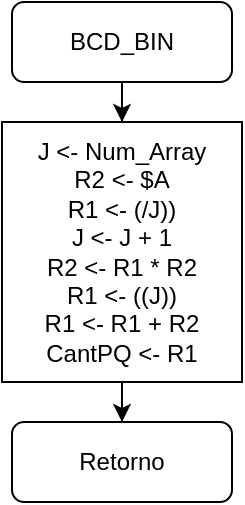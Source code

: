 <mxfile version="14.3.0" type="github"><diagram id="eLppIlWBFLA2jwFu6Uu6" name="Page-1"><mxGraphModel dx="464" dy="797" grid="1" gridSize="10" guides="1" tooltips="1" connect="1" arrows="1" fold="1" page="1" pageScale="1" pageWidth="850" pageHeight="1100" math="0" shadow="0"><root><mxCell id="0"/><mxCell id="1" parent="0"/><mxCell id="K_yLEsaktN75nqujSmzN-4" value="" style="edgeStyle=orthogonalEdgeStyle;rounded=0;orthogonalLoop=1;jettySize=auto;html=1;" edge="1" parent="1" source="K_yLEsaktN75nqujSmzN-1" target="K_yLEsaktN75nqujSmzN-2"><mxGeometry relative="1" as="geometry"/></mxCell><mxCell id="K_yLEsaktN75nqujSmzN-1" value="BCD_BIN" style="rounded=1;whiteSpace=wrap;html=1;" vertex="1" parent="1"><mxGeometry x="90" y="50" width="110" height="40" as="geometry"/></mxCell><mxCell id="K_yLEsaktN75nqujSmzN-5" value="" style="edgeStyle=orthogonalEdgeStyle;rounded=0;orthogonalLoop=1;jettySize=auto;html=1;" edge="1" parent="1" source="K_yLEsaktN75nqujSmzN-2" target="K_yLEsaktN75nqujSmzN-3"><mxGeometry relative="1" as="geometry"/></mxCell><mxCell id="K_yLEsaktN75nqujSmzN-2" value="&lt;div&gt;J &amp;lt;- Num_Array&lt;/div&gt;&lt;div&gt;R2 &amp;lt;- $A&lt;/div&gt;&lt;div&gt;R1 &amp;lt;- (/J))&lt;/div&gt;&lt;div&gt;J &amp;lt;- J + 1&lt;br&gt;&lt;/div&gt;&lt;div&gt;R2 &amp;lt;- R1 * R2&lt;/div&gt;&lt;div&gt;R1 &amp;lt;- ((J))&lt;/div&gt;&lt;div&gt;R1 &amp;lt;- R1 + R2&lt;/div&gt;&lt;div&gt;CantPQ &amp;lt;- R1&lt;br&gt;&lt;/div&gt;" style="rounded=0;whiteSpace=wrap;html=1;" vertex="1" parent="1"><mxGeometry x="85" y="110" width="120" height="130" as="geometry"/></mxCell><mxCell id="K_yLEsaktN75nqujSmzN-3" value="Retorno" style="rounded=1;whiteSpace=wrap;html=1;" vertex="1" parent="1"><mxGeometry x="90" y="260" width="110" height="40" as="geometry"/></mxCell></root></mxGraphModel></diagram></mxfile>